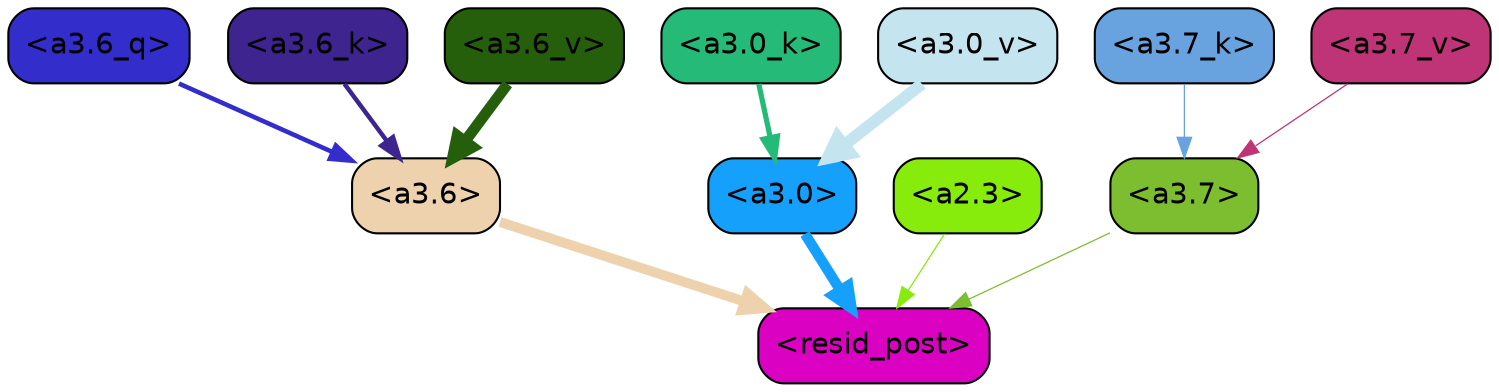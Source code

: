 strict digraph "" {
	graph [bgcolor=transparent,
		layout=dot,
		overlap=false,
		splines=true
	];
	"<a3.7>"	[color=black,
		fillcolor="#7dbe30",
		fontname=Helvetica,
		shape=box,
		style="filled, rounded"];
	"<resid_post>"	[color=black,
		fillcolor="#db01c2",
		fontname=Helvetica,
		shape=box,
		style="filled, rounded"];
	"<a3.7>" -> "<resid_post>"	[color="#7dbe30",
		penwidth=0.6];
	"<a3.6>"	[color=black,
		fillcolor="#eed2ae",
		fontname=Helvetica,
		shape=box,
		style="filled, rounded"];
	"<a3.6>" -> "<resid_post>"	[color="#eed2ae",
		penwidth=4.749041676521301];
	"<a3.0>"	[color=black,
		fillcolor="#15a0fc",
		fontname=Helvetica,
		shape=box,
		style="filled, rounded"];
	"<a3.0>" -> "<resid_post>"	[color="#15a0fc",
		penwidth=5.004215121269226];
	"<a2.3>"	[color=black,
		fillcolor="#87ec0c",
		fontname=Helvetica,
		shape=box,
		style="filled, rounded"];
	"<a2.3>" -> "<resid_post>"	[color="#87ec0c",
		penwidth=0.6];
	"<a3.6_q>"	[color=black,
		fillcolor="#332dcc",
		fontname=Helvetica,
		shape=box,
		style="filled, rounded"];
	"<a3.6_q>" -> "<a3.6>"	[color="#332dcc",
		penwidth=2.199681341648102];
	"<a3.7_k>"	[color=black,
		fillcolor="#69a3df",
		fontname=Helvetica,
		shape=box,
		style="filled, rounded"];
	"<a3.7_k>" -> "<a3.7>"	[color="#69a3df",
		penwidth=0.6];
	"<a3.6_k>"	[color=black,
		fillcolor="#3d248f",
		fontname=Helvetica,
		shape=box,
		style="filled, rounded"];
	"<a3.6_k>" -> "<a3.6>"	[color="#3d248f",
		penwidth=2.13908451795578];
	"<a3.0_k>"	[color=black,
		fillcolor="#25ba77",
		fontname=Helvetica,
		shape=box,
		style="filled, rounded"];
	"<a3.0_k>" -> "<a3.0>"	[color="#25ba77",
		penwidth=2.520303964614868];
	"<a3.7_v>"	[color=black,
		fillcolor="#bf3377",
		fontname=Helvetica,
		shape=box,
		style="filled, rounded"];
	"<a3.7_v>" -> "<a3.7>"	[color="#bf3377",
		penwidth=0.6];
	"<a3.6_v>"	[color=black,
		fillcolor="#265f0b",
		fontname=Helvetica,
		shape=box,
		style="filled, rounded"];
	"<a3.6_v>" -> "<a3.6>"	[color="#265f0b",
		penwidth=5.297133803367615];
	"<a3.0_v>"	[color=black,
		fillcolor="#c4e5ef",
		fontname=Helvetica,
		shape=box,
		style="filled, rounded"];
	"<a3.0_v>" -> "<a3.0>"	[color="#c4e5ef",
		penwidth=5.680712580680847];
}
